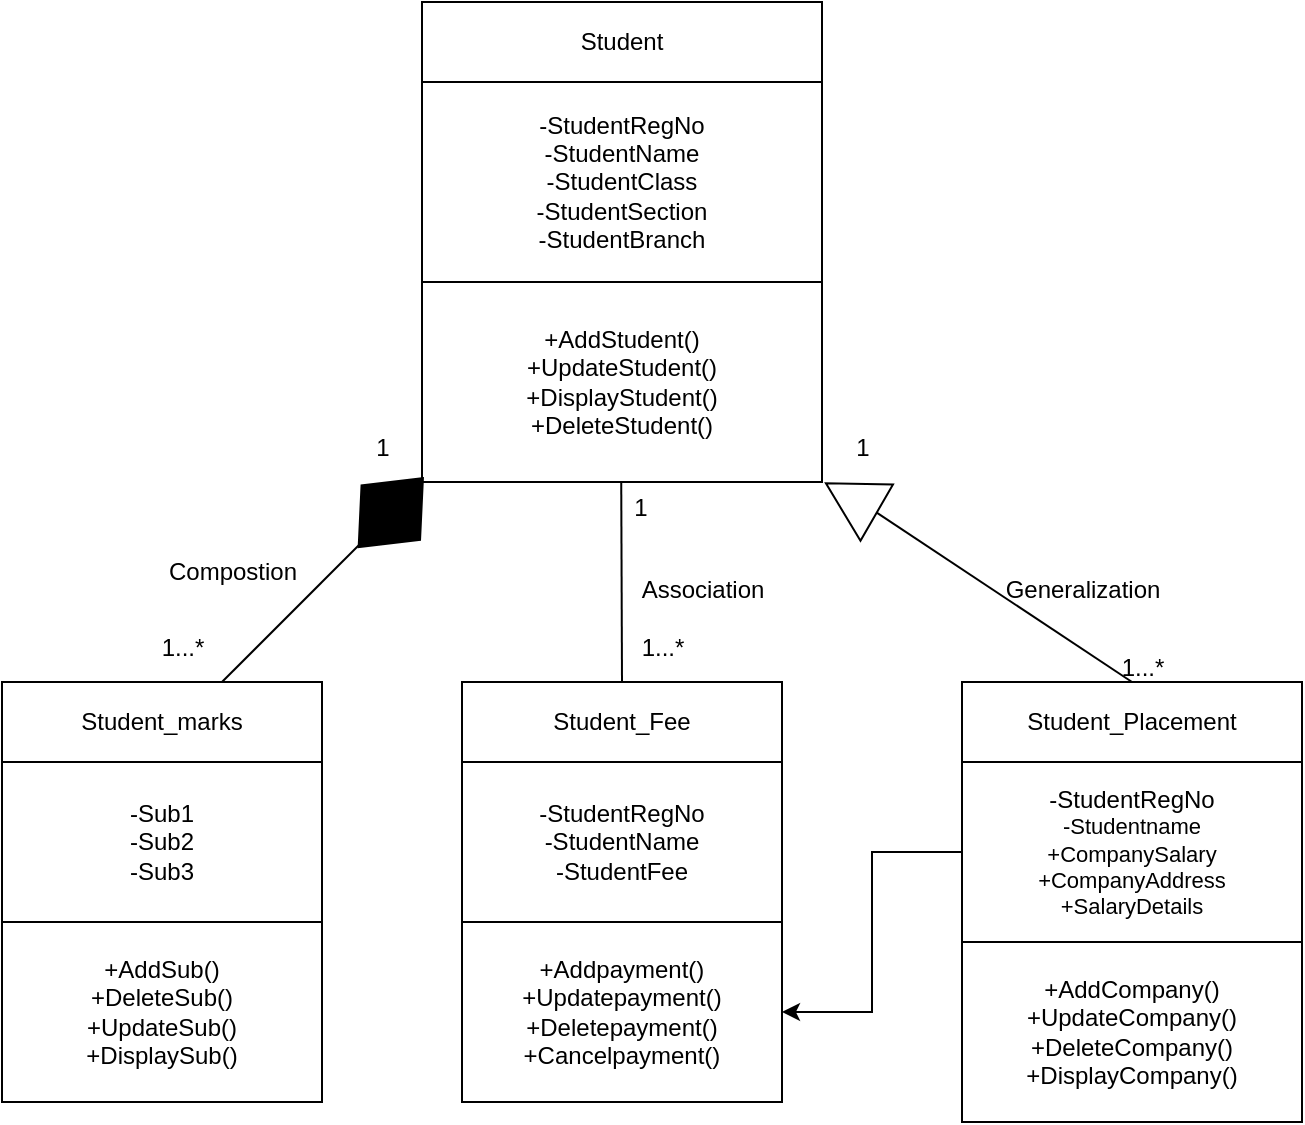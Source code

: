 <mxfile version="24.7.6">
  <diagram name="Page-1" id="Qb7deTCe5Sm1-wzS4_PB">
    <mxGraphModel dx="1140" dy="708" grid="1" gridSize="10" guides="1" tooltips="1" connect="1" arrows="1" fold="1" page="1" pageScale="1" pageWidth="827" pageHeight="1169" math="0" shadow="0">
      <root>
        <mxCell id="0" />
        <mxCell id="1" parent="0" />
        <mxCell id="l8DrS_iS91UgLzbFpCdk-1" value="" style="rounded=0;whiteSpace=wrap;html=1;fontStyle=1" parent="1" vertex="1">
          <mxGeometry x="320" y="80" width="200" height="140" as="geometry" />
        </mxCell>
        <mxCell id="l8DrS_iS91UgLzbFpCdk-3" value="" style="endArrow=none;html=1;rounded=0;" parent="1" edge="1">
          <mxGeometry width="50" height="50" relative="1" as="geometry">
            <mxPoint x="320" y="120" as="sourcePoint" />
            <mxPoint x="400" y="120" as="targetPoint" />
            <Array as="points">
              <mxPoint x="520" y="120" />
            </Array>
          </mxGeometry>
        </mxCell>
        <mxCell id="l8DrS_iS91UgLzbFpCdk-5" value="-StudentRegNo&lt;div&gt;-StudentName&lt;br&gt;&lt;/div&gt;&lt;div&gt;-StudentClass&lt;/div&gt;&lt;div&gt;-StudentSection&lt;/div&gt;&lt;div&gt;-StudentBranch&lt;/div&gt;" style="rounded=0;whiteSpace=wrap;html=1;verticalAlign=middle;" parent="1" vertex="1">
          <mxGeometry x="320" y="120" width="200" height="100" as="geometry" />
        </mxCell>
        <mxCell id="l8DrS_iS91UgLzbFpCdk-6" value="Student" style="rounded=0;whiteSpace=wrap;html=1;" parent="1" vertex="1">
          <mxGeometry x="320" y="80" width="200" height="40" as="geometry" />
        </mxCell>
        <mxCell id="l8DrS_iS91UgLzbFpCdk-9" value="+AddStudent()&lt;div&gt;+UpdateStudent()&lt;br&gt;&lt;/div&gt;&lt;div&gt;+DisplayStudent()&lt;br&gt;&lt;/div&gt;&lt;div&gt;+DeleteStudent()&lt;br&gt;&lt;/div&gt;" style="rounded=0;whiteSpace=wrap;html=1;" parent="1" vertex="1">
          <mxGeometry x="320" y="220" width="200" height="100" as="geometry" />
        </mxCell>
        <mxCell id="l8DrS_iS91UgLzbFpCdk-12" value="" style="rhombus;whiteSpace=wrap;html=1;rotation=43;fillColor=#000000;" parent="1" vertex="1">
          <mxGeometry x="284.4" y="311.73" width="40" height="47.11" as="geometry" />
        </mxCell>
        <mxCell id="l8DrS_iS91UgLzbFpCdk-14" value="" style="endArrow=none;html=1;rounded=0;" parent="1" edge="1">
          <mxGeometry width="50" height="50" relative="1" as="geometry">
            <mxPoint x="220" y="420" as="sourcePoint" />
            <mxPoint x="290" y="350" as="targetPoint" />
          </mxGeometry>
        </mxCell>
        <mxCell id="l8DrS_iS91UgLzbFpCdk-15" value="Student_marks" style="rounded=0;whiteSpace=wrap;html=1;" parent="1" vertex="1">
          <mxGeometry x="110" y="420" width="160" height="40" as="geometry" />
        </mxCell>
        <mxCell id="l8DrS_iS91UgLzbFpCdk-16" value="-Sub1&lt;div&gt;-Sub2&lt;/div&gt;&lt;div&gt;-Sub3&lt;/div&gt;" style="rounded=0;whiteSpace=wrap;html=1;" parent="1" vertex="1">
          <mxGeometry x="110" y="460" width="160" height="80" as="geometry" />
        </mxCell>
        <mxCell id="l8DrS_iS91UgLzbFpCdk-17" value="+AddSub()&lt;div&gt;+DeleteSub()&lt;br&gt;&lt;/div&gt;&lt;div&gt;+UpdateSub()&lt;br&gt;&lt;/div&gt;&lt;div&gt;+DisplaySub()&lt;br&gt;&lt;/div&gt;" style="rounded=0;whiteSpace=wrap;html=1;" parent="1" vertex="1">
          <mxGeometry x="110" y="540" width="160" height="90" as="geometry" />
        </mxCell>
        <mxCell id="l8DrS_iS91UgLzbFpCdk-18" value="Student_Fee" style="rounded=0;whiteSpace=wrap;html=1;" parent="1" vertex="1">
          <mxGeometry x="340" y="420" width="160" height="40" as="geometry" />
        </mxCell>
        <mxCell id="l8DrS_iS91UgLzbFpCdk-19" value="-StudentRegNo&lt;div&gt;-StudentName&lt;br&gt;&lt;/div&gt;&lt;div&gt;-&lt;span style=&quot;background-color: initial;&quot;&gt;StudentFee&lt;/span&gt;&lt;/div&gt;" style="rounded=0;whiteSpace=wrap;html=1;fontStyle=0;align=center;strokeColor=default;" parent="1" vertex="1">
          <mxGeometry x="340" y="460" width="160" height="80" as="geometry" />
        </mxCell>
        <mxCell id="l8DrS_iS91UgLzbFpCdk-20" value="+Addpayment()&lt;div&gt;+Updatepayment()&lt;br&gt;&lt;/div&gt;&lt;div&gt;+Deletepayment()&lt;br&gt;&lt;/div&gt;&lt;div&gt;+Cancelpayment()&lt;br&gt;&lt;/div&gt;" style="rounded=0;whiteSpace=wrap;html=1;" parent="1" vertex="1">
          <mxGeometry x="340" y="540" width="160" height="90" as="geometry" />
        </mxCell>
        <mxCell id="l8DrS_iS91UgLzbFpCdk-21" value="" style="endArrow=none;html=1;rounded=0;exitX=0.5;exitY=0;exitDx=0;exitDy=0;" parent="1" source="l8DrS_iS91UgLzbFpCdk-18" edge="1">
          <mxGeometry width="50" height="50" relative="1" as="geometry">
            <mxPoint x="419.62" y="400" as="sourcePoint" />
            <mxPoint x="419.62" y="320" as="targetPoint" />
          </mxGeometry>
        </mxCell>
        <mxCell id="l8DrS_iS91UgLzbFpCdk-22" value="Compostion" style="text;html=1;align=center;verticalAlign=middle;resizable=0;points=[];autosize=1;strokeColor=none;fillColor=none;" parent="1" vertex="1">
          <mxGeometry x="180" y="350" width="90" height="30" as="geometry" />
        </mxCell>
        <mxCell id="l8DrS_iS91UgLzbFpCdk-24" value="Student_Placement" style="rounded=0;whiteSpace=wrap;html=1;" parent="1" vertex="1">
          <mxGeometry x="590" y="420" width="170" height="40" as="geometry" />
        </mxCell>
        <mxCell id="l8DrS_iS91UgLzbFpCdk-31" value="" style="edgeStyle=orthogonalEdgeStyle;rounded=0;orthogonalLoop=1;jettySize=auto;html=1;" parent="1" source="l8DrS_iS91UgLzbFpCdk-25" target="l8DrS_iS91UgLzbFpCdk-20" edge="1">
          <mxGeometry relative="1" as="geometry" />
        </mxCell>
        <mxCell id="l8DrS_iS91UgLzbFpCdk-25" value="-StudentRegNo&lt;div style=&quot;font-size: 11px;&quot;&gt;-Studentname&lt;br&gt;&lt;/div&gt;&lt;div style=&quot;font-size: 11px;&quot;&gt;+CompanySalary&lt;/div&gt;&lt;div style=&quot;font-size: 11px;&quot;&gt;+CompanyAddress&lt;br&gt;&lt;/div&gt;&lt;div style=&quot;font-size: 11px;&quot;&gt;+SalaryDetails&lt;/div&gt;" style="rounded=0;whiteSpace=wrap;html=1;verticalAlign=middle;" parent="1" vertex="1">
          <mxGeometry x="590" y="460" width="170" height="90" as="geometry" />
        </mxCell>
        <mxCell id="l8DrS_iS91UgLzbFpCdk-26" value="+AddCompany()&lt;div&gt;+UpdateCompany()&lt;br&gt;&lt;/div&gt;&lt;div&gt;+DeleteCompany()&lt;br&gt;&lt;/div&gt;&lt;div&gt;+DisplayCompany()&lt;br&gt;&lt;/div&gt;" style="rounded=0;whiteSpace=wrap;html=1;" parent="1" vertex="1">
          <mxGeometry x="590" y="550" width="170" height="90" as="geometry" />
        </mxCell>
        <mxCell id="l8DrS_iS91UgLzbFpCdk-27" value="" style="triangle;whiteSpace=wrap;html=1;rotation=-150;" parent="1" vertex="1">
          <mxGeometry x="520" y="311.73" width="29.33" height="32.5" as="geometry" />
        </mxCell>
        <mxCell id="l8DrS_iS91UgLzbFpCdk-28" value="" style="endArrow=none;html=1;rounded=0;entryX=0;entryY=0.5;entryDx=0;entryDy=0;exitX=0.5;exitY=0;exitDx=0;exitDy=0;" parent="1" source="l8DrS_iS91UgLzbFpCdk-24" target="l8DrS_iS91UgLzbFpCdk-27" edge="1">
          <mxGeometry width="50" height="50" relative="1" as="geometry">
            <mxPoint x="580" y="390" as="sourcePoint" />
            <mxPoint x="630" y="340" as="targetPoint" />
          </mxGeometry>
        </mxCell>
        <mxCell id="l8DrS_iS91UgLzbFpCdk-29" value="Association" style="text;html=1;align=center;verticalAlign=middle;resizable=0;points=[];autosize=1;strokeColor=none;fillColor=none;" parent="1" vertex="1">
          <mxGeometry x="420" y="358.84" width="80" height="30" as="geometry" />
        </mxCell>
        <mxCell id="l8DrS_iS91UgLzbFpCdk-30" value="Generalization" style="text;html=1;align=center;verticalAlign=middle;resizable=0;points=[];autosize=1;strokeColor=none;fillColor=none;" parent="1" vertex="1">
          <mxGeometry x="600" y="358.84" width="100" height="30" as="geometry" />
        </mxCell>
        <mxCell id="l8DrS_iS91UgLzbFpCdk-32" value="1" style="text;html=1;align=center;verticalAlign=middle;resizable=0;points=[];autosize=1;strokeColor=none;fillColor=none;" parent="1" vertex="1">
          <mxGeometry x="285" y="288" width="30" height="30" as="geometry" />
        </mxCell>
        <mxCell id="l8DrS_iS91UgLzbFpCdk-33" value="1...*" style="text;html=1;align=center;verticalAlign=middle;resizable=0;points=[];autosize=1;strokeColor=none;fillColor=none;" parent="1" vertex="1">
          <mxGeometry x="180" y="388" width="40" height="30" as="geometry" />
        </mxCell>
        <mxCell id="l8DrS_iS91UgLzbFpCdk-34" value="1" style="text;html=1;align=center;verticalAlign=middle;resizable=0;points=[];autosize=1;strokeColor=none;fillColor=none;" parent="1" vertex="1">
          <mxGeometry x="414" y="318" width="30" height="30" as="geometry" />
        </mxCell>
        <mxCell id="l8DrS_iS91UgLzbFpCdk-35" value="1...*" style="text;html=1;align=center;verticalAlign=middle;resizable=0;points=[];autosize=1;strokeColor=none;fillColor=none;" parent="1" vertex="1">
          <mxGeometry x="420" y="388" width="40" height="30" as="geometry" />
        </mxCell>
        <mxCell id="l8DrS_iS91UgLzbFpCdk-36" value="1" style="text;html=1;align=center;verticalAlign=middle;resizable=0;points=[];autosize=1;strokeColor=none;fillColor=none;" parent="1" vertex="1">
          <mxGeometry x="525" y="288" width="30" height="30" as="geometry" />
        </mxCell>
        <mxCell id="l8DrS_iS91UgLzbFpCdk-37" value="1...*" style="text;html=1;align=center;verticalAlign=middle;resizable=0;points=[];autosize=1;strokeColor=none;fillColor=none;" parent="1" vertex="1">
          <mxGeometry x="660" y="398" width="40" height="30" as="geometry" />
        </mxCell>
      </root>
    </mxGraphModel>
  </diagram>
</mxfile>
